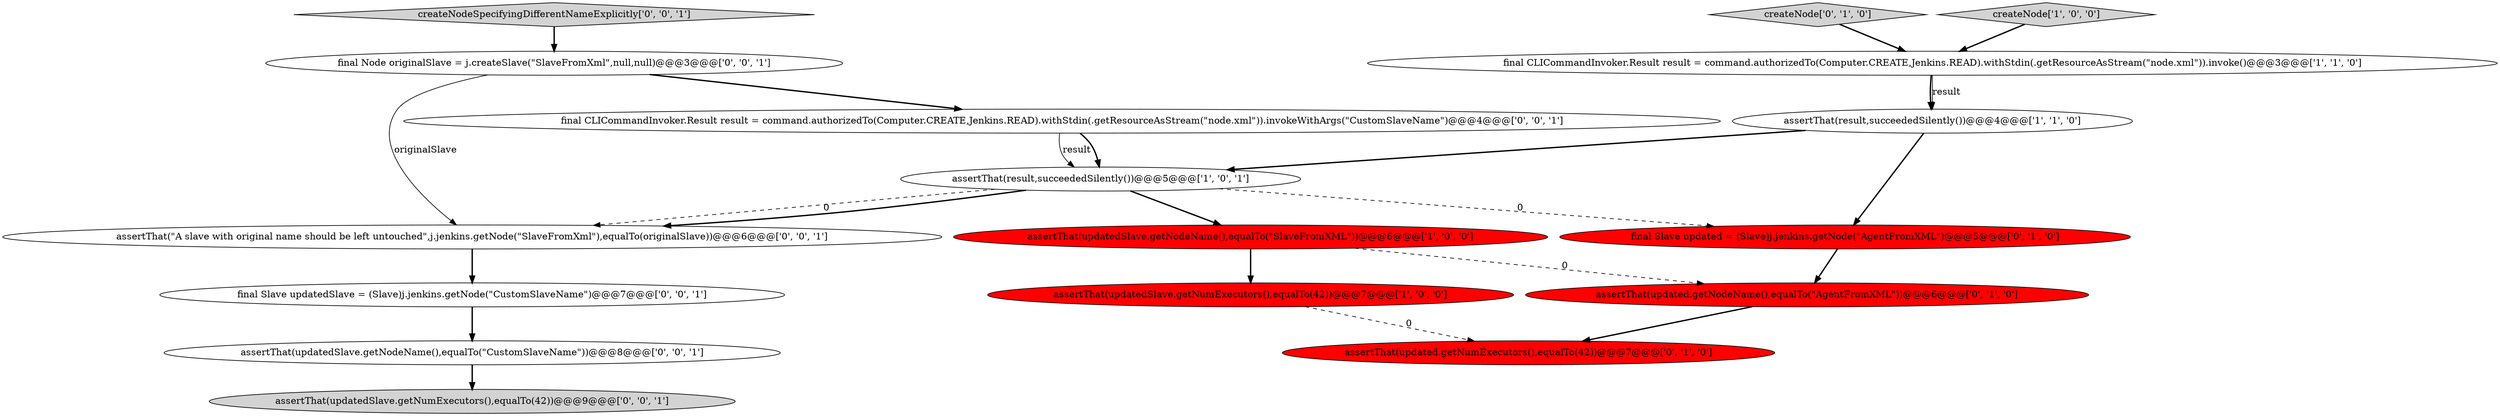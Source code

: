 digraph {
14 [style = filled, label = "final Node originalSlave = j.createSlave(\"SlaveFromXml\",null,null)@@@3@@@['0', '0', '1']", fillcolor = white, shape = ellipse image = "AAA0AAABBB3BBB"];
8 [style = filled, label = "createNode['0', '1', '0']", fillcolor = lightgray, shape = diamond image = "AAA0AAABBB2BBB"];
12 [style = filled, label = "assertThat(\"A slave with original name should be left untouched\",j.jenkins.getNode(\"SlaveFromXml\"),equalTo(originalSlave))@@@6@@@['0', '0', '1']", fillcolor = white, shape = ellipse image = "AAA0AAABBB3BBB"];
13 [style = filled, label = "final Slave updatedSlave = (Slave)j.jenkins.getNode(\"CustomSlaveName\")@@@7@@@['0', '0', '1']", fillcolor = white, shape = ellipse image = "AAA0AAABBB3BBB"];
4 [style = filled, label = "final CLICommandInvoker.Result result = command.authorizedTo(Computer.CREATE,Jenkins.READ).withStdin(.getResourceAsStream(\"node.xml\")).invoke()@@@3@@@['1', '1', '0']", fillcolor = white, shape = ellipse image = "AAA0AAABBB1BBB"];
10 [style = filled, label = "final CLICommandInvoker.Result result = command.authorizedTo(Computer.CREATE,Jenkins.READ).withStdin(.getResourceAsStream(\"node.xml\")).invokeWithArgs(\"CustomSlaveName\")@@@4@@@['0', '0', '1']", fillcolor = white, shape = ellipse image = "AAA0AAABBB3BBB"];
11 [style = filled, label = "assertThat(updatedSlave.getNumExecutors(),equalTo(42))@@@9@@@['0', '0', '1']", fillcolor = lightgray, shape = ellipse image = "AAA0AAABBB3BBB"];
1 [style = filled, label = "assertThat(result,succeededSilently())@@@5@@@['1', '0', '1']", fillcolor = white, shape = ellipse image = "AAA0AAABBB1BBB"];
2 [style = filled, label = "assertThat(result,succeededSilently())@@@4@@@['1', '1', '0']", fillcolor = white, shape = ellipse image = "AAA0AAABBB1BBB"];
9 [style = filled, label = "assertThat(updated.getNumExecutors(),equalTo(42))@@@7@@@['0', '1', '0']", fillcolor = red, shape = ellipse image = "AAA1AAABBB2BBB"];
16 [style = filled, label = "assertThat(updatedSlave.getNodeName(),equalTo(\"CustomSlaveName\"))@@@8@@@['0', '0', '1']", fillcolor = white, shape = ellipse image = "AAA0AAABBB3BBB"];
0 [style = filled, label = "assertThat(updatedSlave.getNodeName(),equalTo(\"SlaveFromXML\"))@@@6@@@['1', '0', '0']", fillcolor = red, shape = ellipse image = "AAA1AAABBB1BBB"];
3 [style = filled, label = "assertThat(updatedSlave.getNumExecutors(),equalTo(42))@@@7@@@['1', '0', '0']", fillcolor = red, shape = ellipse image = "AAA1AAABBB1BBB"];
5 [style = filled, label = "createNode['1', '0', '0']", fillcolor = lightgray, shape = diamond image = "AAA0AAABBB1BBB"];
15 [style = filled, label = "createNodeSpecifyingDifferentNameExplicitly['0', '0', '1']", fillcolor = lightgray, shape = diamond image = "AAA0AAABBB3BBB"];
7 [style = filled, label = "assertThat(updated.getNodeName(),equalTo(\"AgentFromXML\"))@@@6@@@['0', '1', '0']", fillcolor = red, shape = ellipse image = "AAA1AAABBB2BBB"];
6 [style = filled, label = "final Slave updated = (Slave)j.jenkins.getNode(\"AgentFromXML\")@@@5@@@['0', '1', '0']", fillcolor = red, shape = ellipse image = "AAA1AAABBB2BBB"];
0->3 [style = bold, label=""];
16->11 [style = bold, label=""];
15->14 [style = bold, label=""];
2->6 [style = bold, label=""];
2->1 [style = bold, label=""];
14->10 [style = bold, label=""];
4->2 [style = bold, label=""];
1->0 [style = bold, label=""];
14->12 [style = solid, label="originalSlave"];
13->16 [style = bold, label=""];
7->9 [style = bold, label=""];
12->13 [style = bold, label=""];
1->12 [style = dashed, label="0"];
3->9 [style = dashed, label="0"];
1->6 [style = dashed, label="0"];
5->4 [style = bold, label=""];
1->12 [style = bold, label=""];
8->4 [style = bold, label=""];
6->7 [style = bold, label=""];
10->1 [style = solid, label="result"];
10->1 [style = bold, label=""];
0->7 [style = dashed, label="0"];
4->2 [style = solid, label="result"];
}
